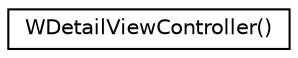 digraph "Graphical Class Hierarchy"
{
  edge [fontname="Helvetica",fontsize="10",labelfontname="Helvetica",labelfontsize="10"];
  node [fontname="Helvetica",fontsize="10",shape=record];
  rankdir="LR";
  Node1 [label="WDetailViewController()",height=0.2,width=0.4,color="black", fillcolor="white", style="filled",URL="$category_w_detail_view_controller_07_08.html"];
}

